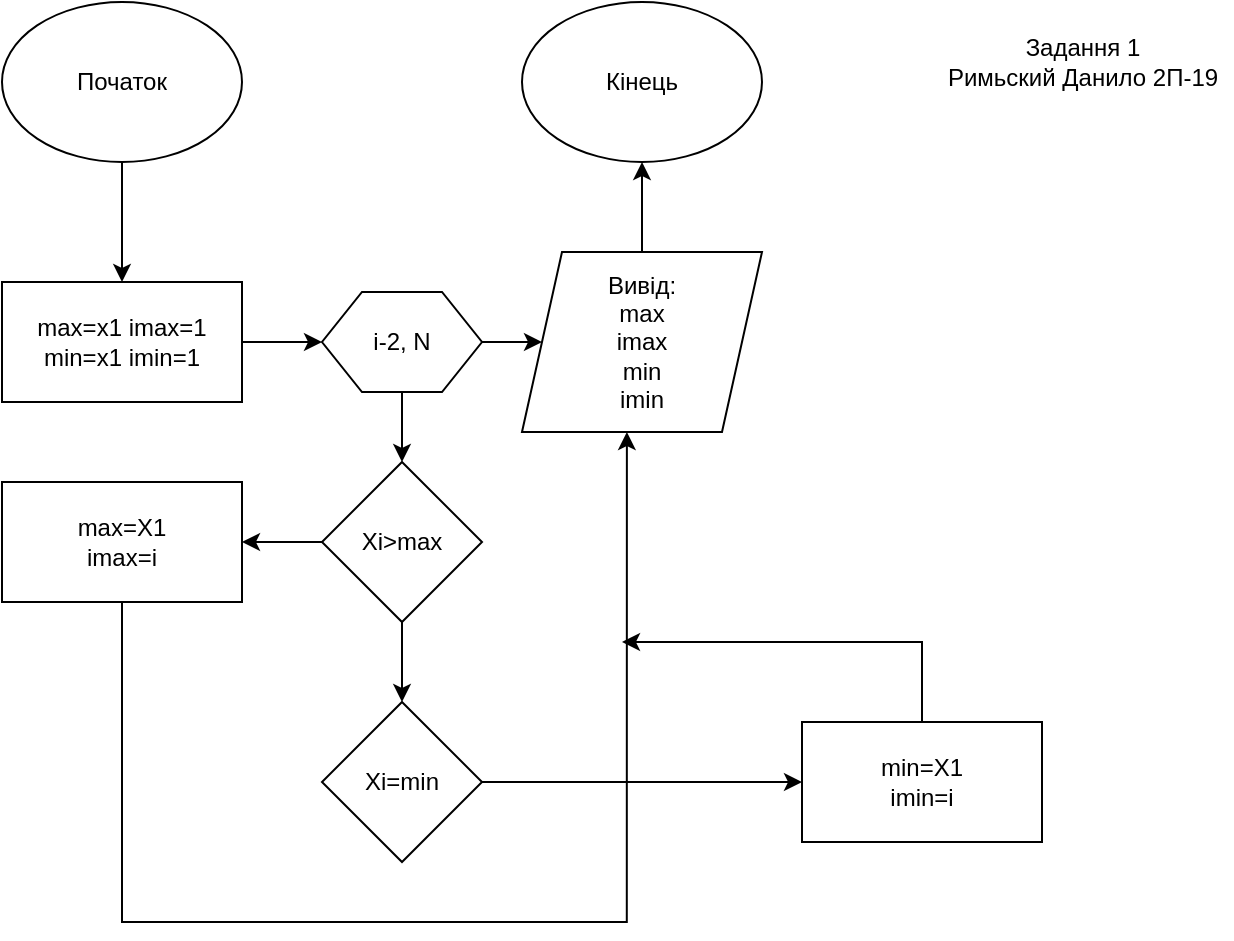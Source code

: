 <mxfile version="13.9.9" type="github">
  <diagram id="cQW0nH6OuGSUPXJzwSQn" name="Page-1">
    <mxGraphModel dx="981" dy="534" grid="1" gridSize="10" guides="1" tooltips="1" connect="1" arrows="1" fold="1" page="1" pageScale="1" pageWidth="2000" pageHeight="2000" math="0" shadow="0">
      <root>
        <mxCell id="0" />
        <mxCell id="1" parent="0" />
        <mxCell id="XydbzQCwEE2Xj5gY8rcq-3" value="" style="edgeStyle=orthogonalEdgeStyle;rounded=0;orthogonalLoop=1;jettySize=auto;html=1;" edge="1" parent="1" source="XydbzQCwEE2Xj5gY8rcq-1" target="XydbzQCwEE2Xj5gY8rcq-2">
          <mxGeometry relative="1" as="geometry" />
        </mxCell>
        <mxCell id="XydbzQCwEE2Xj5gY8rcq-1" value="Початок" style="ellipse;whiteSpace=wrap;html=1;" vertex="1" parent="1">
          <mxGeometry x="350" y="120" width="120" height="80" as="geometry" />
        </mxCell>
        <mxCell id="XydbzQCwEE2Xj5gY8rcq-13" value="" style="edgeStyle=orthogonalEdgeStyle;rounded=0;orthogonalLoop=1;jettySize=auto;html=1;" edge="1" parent="1" source="XydbzQCwEE2Xj5gY8rcq-2" target="XydbzQCwEE2Xj5gY8rcq-12">
          <mxGeometry relative="1" as="geometry" />
        </mxCell>
        <mxCell id="XydbzQCwEE2Xj5gY8rcq-2" value="max=x1 imax=1&lt;br&gt;min=x1 imin=1" style="whiteSpace=wrap;html=1;" vertex="1" parent="1">
          <mxGeometry x="350" y="260" width="120" height="60" as="geometry" />
        </mxCell>
        <mxCell id="XydbzQCwEE2Xj5gY8rcq-7" value="" style="edgeStyle=orthogonalEdgeStyle;rounded=0;orthogonalLoop=1;jettySize=auto;html=1;exitX=1;exitY=0.5;exitDx=0;exitDy=0;" edge="1" parent="1" source="XydbzQCwEE2Xj5gY8rcq-12" target="XydbzQCwEE2Xj5gY8rcq-6">
          <mxGeometry relative="1" as="geometry">
            <mxPoint x="610" y="250" as="sourcePoint" />
          </mxGeometry>
        </mxCell>
        <mxCell id="XydbzQCwEE2Xj5gY8rcq-9" value="" style="edgeStyle=orthogonalEdgeStyle;rounded=0;orthogonalLoop=1;jettySize=auto;html=1;" edge="1" parent="1" source="XydbzQCwEE2Xj5gY8rcq-6" target="XydbzQCwEE2Xj5gY8rcq-8">
          <mxGeometry relative="1" as="geometry" />
        </mxCell>
        <mxCell id="XydbzQCwEE2Xj5gY8rcq-6" value="Вивід:&lt;br&gt;max&lt;br&gt;imax&lt;br&gt;min&lt;br&gt;imin" style="shape=parallelogram;perimeter=parallelogramPerimeter;whiteSpace=wrap;html=1;fixedSize=1;" vertex="1" parent="1">
          <mxGeometry x="610" y="245" width="120" height="90" as="geometry" />
        </mxCell>
        <mxCell id="XydbzQCwEE2Xj5gY8rcq-8" value="Кінець" style="ellipse;whiteSpace=wrap;html=1;" vertex="1" parent="1">
          <mxGeometry x="610" y="120" width="120" height="80" as="geometry" />
        </mxCell>
        <mxCell id="XydbzQCwEE2Xj5gY8rcq-16" value="" style="edgeStyle=orthogonalEdgeStyle;rounded=0;orthogonalLoop=1;jettySize=auto;html=1;" edge="1" parent="1" source="XydbzQCwEE2Xj5gY8rcq-12" target="XydbzQCwEE2Xj5gY8rcq-15">
          <mxGeometry relative="1" as="geometry" />
        </mxCell>
        <mxCell id="XydbzQCwEE2Xj5gY8rcq-12" value="i-2, N" style="shape=hexagon;perimeter=hexagonPerimeter2;whiteSpace=wrap;html=1;fixedSize=1;" vertex="1" parent="1">
          <mxGeometry x="510" y="265" width="80" height="50" as="geometry" />
        </mxCell>
        <mxCell id="XydbzQCwEE2Xj5gY8rcq-18" value="" style="edgeStyle=orthogonalEdgeStyle;rounded=0;orthogonalLoop=1;jettySize=auto;html=1;" edge="1" parent="1" source="XydbzQCwEE2Xj5gY8rcq-15" target="XydbzQCwEE2Xj5gY8rcq-17">
          <mxGeometry relative="1" as="geometry" />
        </mxCell>
        <mxCell id="XydbzQCwEE2Xj5gY8rcq-20" value="" style="edgeStyle=orthogonalEdgeStyle;rounded=0;orthogonalLoop=1;jettySize=auto;html=1;" edge="1" parent="1" source="XydbzQCwEE2Xj5gY8rcq-15" target="XydbzQCwEE2Xj5gY8rcq-19">
          <mxGeometry relative="1" as="geometry" />
        </mxCell>
        <mxCell id="XydbzQCwEE2Xj5gY8rcq-15" value="Xi&amp;gt;max" style="rhombus;whiteSpace=wrap;html=1;" vertex="1" parent="1">
          <mxGeometry x="510" y="350" width="80" height="80" as="geometry" />
        </mxCell>
        <mxCell id="XydbzQCwEE2Xj5gY8rcq-29" style="edgeStyle=orthogonalEdgeStyle;rounded=0;orthogonalLoop=1;jettySize=auto;html=1;entryX=0.437;entryY=1;entryDx=0;entryDy=0;entryPerimeter=0;" edge="1" parent="1" source="XydbzQCwEE2Xj5gY8rcq-17" target="XydbzQCwEE2Xj5gY8rcq-6">
          <mxGeometry relative="1" as="geometry">
            <mxPoint x="600" y="570" as="targetPoint" />
            <Array as="points">
              <mxPoint x="410" y="580" />
              <mxPoint x="662" y="580" />
            </Array>
          </mxGeometry>
        </mxCell>
        <mxCell id="XydbzQCwEE2Xj5gY8rcq-17" value="max=X1&lt;br&gt;imax=i" style="whiteSpace=wrap;html=1;" vertex="1" parent="1">
          <mxGeometry x="350" y="360" width="120" height="60" as="geometry" />
        </mxCell>
        <mxCell id="XydbzQCwEE2Xj5gY8rcq-28" value="" style="edgeStyle=orthogonalEdgeStyle;rounded=0;orthogonalLoop=1;jettySize=auto;html=1;" edge="1" parent="1" source="XydbzQCwEE2Xj5gY8rcq-19" target="XydbzQCwEE2Xj5gY8rcq-27">
          <mxGeometry relative="1" as="geometry" />
        </mxCell>
        <mxCell id="XydbzQCwEE2Xj5gY8rcq-19" value="Xi=min" style="rhombus;whiteSpace=wrap;html=1;" vertex="1" parent="1">
          <mxGeometry x="510" y="470" width="80" height="80" as="geometry" />
        </mxCell>
        <mxCell id="XydbzQCwEE2Xj5gY8rcq-30" style="edgeStyle=orthogonalEdgeStyle;rounded=0;orthogonalLoop=1;jettySize=auto;html=1;exitX=0.5;exitY=0;exitDx=0;exitDy=0;" edge="1" parent="1" source="XydbzQCwEE2Xj5gY8rcq-27">
          <mxGeometry relative="1" as="geometry">
            <mxPoint x="660" y="440" as="targetPoint" />
            <Array as="points">
              <mxPoint x="810" y="460" />
              <mxPoint x="810" y="460" />
            </Array>
          </mxGeometry>
        </mxCell>
        <mxCell id="XydbzQCwEE2Xj5gY8rcq-27" value="min=X1&lt;br&gt;imin=i" style="whiteSpace=wrap;html=1;" vertex="1" parent="1">
          <mxGeometry x="750" y="480" width="120" height="60" as="geometry" />
        </mxCell>
        <mxCell id="XydbzQCwEE2Xj5gY8rcq-31" value="Задання 1 &lt;br&gt;Римьский Данило 2П-19" style="text;html=1;align=center;verticalAlign=middle;resizable=0;points=[];autosize=1;" vertex="1" parent="1">
          <mxGeometry x="815" y="135" width="150" height="30" as="geometry" />
        </mxCell>
      </root>
    </mxGraphModel>
  </diagram>
</mxfile>
